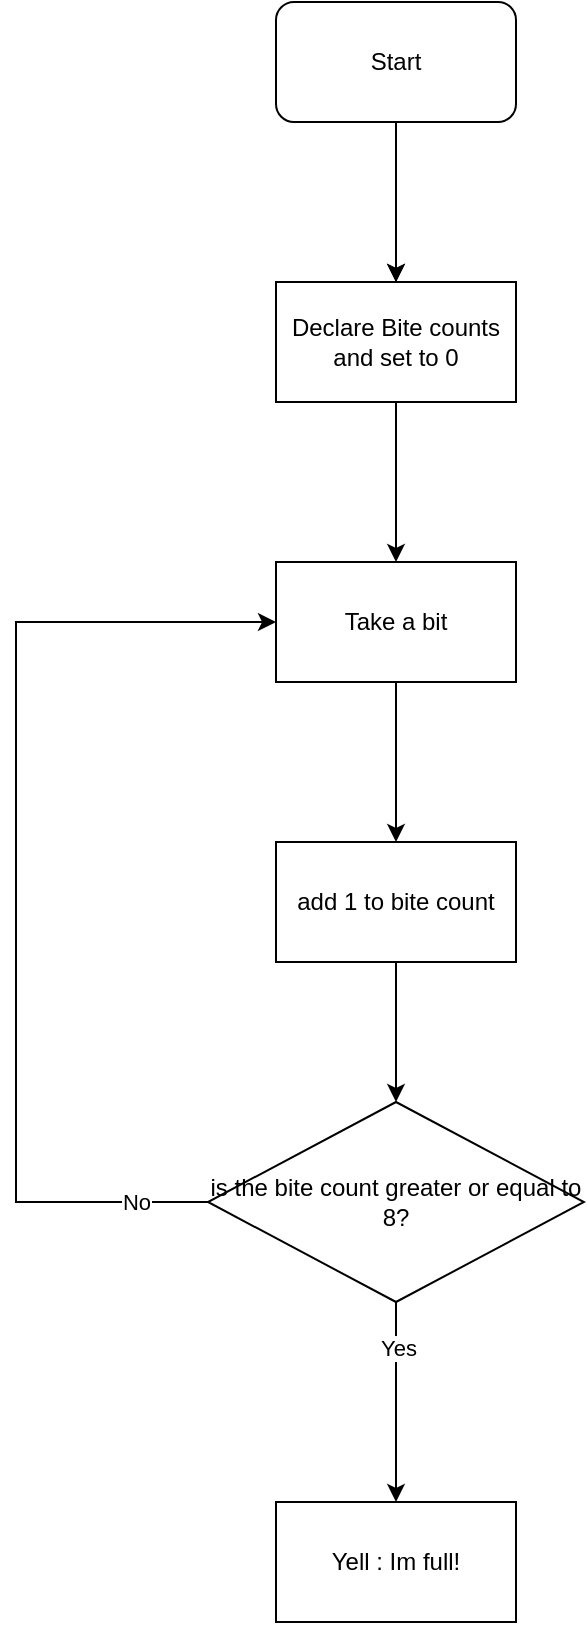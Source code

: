 <mxfile version="26.0.4">
  <diagram name="Page-1" id="uM7Y1zoAB-h2gqRwppd1">
    <mxGraphModel dx="2150" dy="1195" grid="1" gridSize="10" guides="1" tooltips="1" connect="1" arrows="1" fold="1" page="1" pageScale="1" pageWidth="850" pageHeight="1100" math="0" shadow="0">
      <root>
        <mxCell id="0" />
        <mxCell id="1" parent="0" />
        <mxCell id="wYKvCjzW0CozcTWjeoE8-3" value="" style="edgeStyle=orthogonalEdgeStyle;rounded=0;orthogonalLoop=1;jettySize=auto;html=1;" edge="1" parent="1" source="wYKvCjzW0CozcTWjeoE8-4">
          <mxGeometry relative="1" as="geometry">
            <mxPoint x="450" y="220" as="targetPoint" />
          </mxGeometry>
        </mxCell>
        <mxCell id="wYKvCjzW0CozcTWjeoE8-1" value="Start" style="rounded=1;whiteSpace=wrap;html=1;" vertex="1" parent="1">
          <mxGeometry x="390" y="80" width="120" height="60" as="geometry" />
        </mxCell>
        <mxCell id="wYKvCjzW0CozcTWjeoE8-5" value="" style="edgeStyle=orthogonalEdgeStyle;rounded=0;orthogonalLoop=1;jettySize=auto;html=1;" edge="1" parent="1" source="wYKvCjzW0CozcTWjeoE8-1" target="wYKvCjzW0CozcTWjeoE8-4">
          <mxGeometry relative="1" as="geometry">
            <mxPoint x="450" y="140" as="sourcePoint" />
            <mxPoint x="450" y="220" as="targetPoint" />
          </mxGeometry>
        </mxCell>
        <mxCell id="wYKvCjzW0CozcTWjeoE8-7" value="" style="edgeStyle=orthogonalEdgeStyle;rounded=0;orthogonalLoop=1;jettySize=auto;html=1;" edge="1" parent="1" source="wYKvCjzW0CozcTWjeoE8-4" target="wYKvCjzW0CozcTWjeoE8-6">
          <mxGeometry relative="1" as="geometry" />
        </mxCell>
        <mxCell id="wYKvCjzW0CozcTWjeoE8-4" value="Declare Bite counts&lt;br&gt;and set to 0" style="rounded=0;whiteSpace=wrap;html=1;" vertex="1" parent="1">
          <mxGeometry x="390" y="220" width="120" height="60" as="geometry" />
        </mxCell>
        <mxCell id="wYKvCjzW0CozcTWjeoE8-11" value="" style="edgeStyle=orthogonalEdgeStyle;rounded=0;orthogonalLoop=1;jettySize=auto;html=1;" edge="1" parent="1" source="wYKvCjzW0CozcTWjeoE8-6" target="wYKvCjzW0CozcTWjeoE8-10">
          <mxGeometry relative="1" as="geometry" />
        </mxCell>
        <mxCell id="wYKvCjzW0CozcTWjeoE8-6" value="Take a bit" style="whiteSpace=wrap;html=1;rounded=0;" vertex="1" parent="1">
          <mxGeometry x="390" y="360" width="120" height="60" as="geometry" />
        </mxCell>
        <mxCell id="wYKvCjzW0CozcTWjeoE8-13" value="" style="edgeStyle=orthogonalEdgeStyle;rounded=0;orthogonalLoop=1;jettySize=auto;html=1;" edge="1" parent="1" source="wYKvCjzW0CozcTWjeoE8-10" target="wYKvCjzW0CozcTWjeoE8-12">
          <mxGeometry relative="1" as="geometry" />
        </mxCell>
        <mxCell id="wYKvCjzW0CozcTWjeoE8-10" value="add 1 to bite count" style="whiteSpace=wrap;html=1;rounded=0;" vertex="1" parent="1">
          <mxGeometry x="390" y="500" width="120" height="60" as="geometry" />
        </mxCell>
        <mxCell id="wYKvCjzW0CozcTWjeoE8-15" value="" style="edgeStyle=orthogonalEdgeStyle;rounded=0;orthogonalLoop=1;jettySize=auto;html=1;entryX=0;entryY=0.5;entryDx=0;entryDy=0;" edge="1" parent="1" source="wYKvCjzW0CozcTWjeoE8-12" target="wYKvCjzW0CozcTWjeoE8-6">
          <mxGeometry relative="1" as="geometry">
            <mxPoint x="450" y="830" as="targetPoint" />
            <Array as="points">
              <mxPoint x="260" y="680" />
              <mxPoint x="260" y="390" />
            </Array>
          </mxGeometry>
        </mxCell>
        <mxCell id="wYKvCjzW0CozcTWjeoE8-16" value="No" style="edgeLabel;html=1;align=center;verticalAlign=middle;resizable=0;points=[];" vertex="1" connectable="0" parent="wYKvCjzW0CozcTWjeoE8-15">
          <mxGeometry x="-0.25" y="-1" relative="1" as="geometry">
            <mxPoint x="59" y="97" as="offset" />
          </mxGeometry>
        </mxCell>
        <mxCell id="wYKvCjzW0CozcTWjeoE8-19" value="" style="edgeStyle=orthogonalEdgeStyle;rounded=0;orthogonalLoop=1;jettySize=auto;html=1;" edge="1" parent="1" source="wYKvCjzW0CozcTWjeoE8-12" target="wYKvCjzW0CozcTWjeoE8-18">
          <mxGeometry relative="1" as="geometry" />
        </mxCell>
        <mxCell id="wYKvCjzW0CozcTWjeoE8-20" value="Yes" style="edgeLabel;html=1;align=center;verticalAlign=middle;resizable=0;points=[];" vertex="1" connectable="0" parent="wYKvCjzW0CozcTWjeoE8-19">
          <mxGeometry x="-0.543" y="1" relative="1" as="geometry">
            <mxPoint as="offset" />
          </mxGeometry>
        </mxCell>
        <mxCell id="wYKvCjzW0CozcTWjeoE8-12" value="is the bite count greater or equal to 8?" style="rhombus;whiteSpace=wrap;html=1;rounded=0;" vertex="1" parent="1">
          <mxGeometry x="356" y="630" width="188" height="100" as="geometry" />
        </mxCell>
        <mxCell id="wYKvCjzW0CozcTWjeoE8-18" value="Yell : Im full!" style="whiteSpace=wrap;html=1;rounded=0;" vertex="1" parent="1">
          <mxGeometry x="390" y="830" width="120" height="60" as="geometry" />
        </mxCell>
      </root>
    </mxGraphModel>
  </diagram>
</mxfile>
